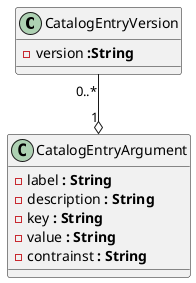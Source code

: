 @startuml

class  CatalogEntryVersion {
     - version <b>:String</b>
}

class  CatalogEntryArgument {
     - label <b>: String</b>
     - description <b>: String</b>
     - key <b>: String</b>
     - value <b>: String</b>
     - contrainst <b>: String</b>
}
CatalogEntryVersion  "0..*" --o "1" CatalogEntryArgument

@enduml